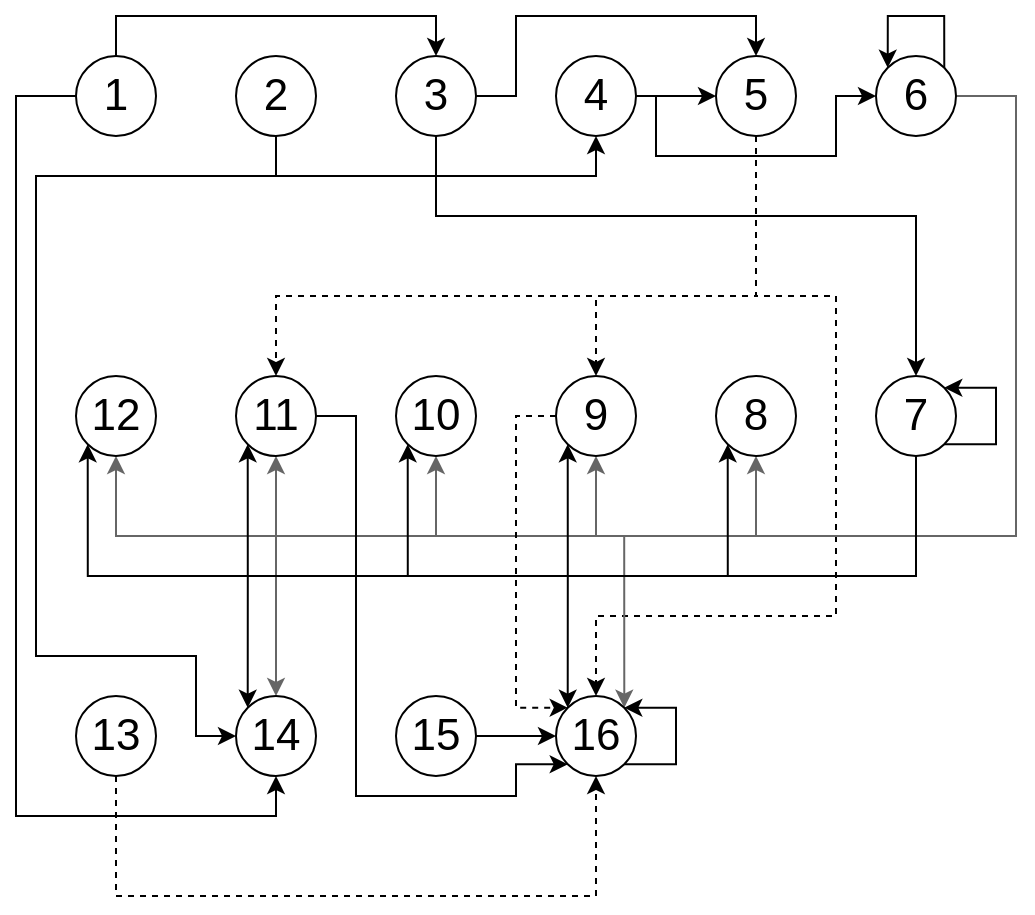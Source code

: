<mxfile version="20.6.0" type="device"><diagram id="dowhCvBdt1XiSA0Q6il9" name="Страница 1"><mxGraphModel dx="593" dy="835" grid="1" gridSize="10" guides="1" tooltips="1" connect="1" arrows="1" fold="1" page="1" pageScale="1" pageWidth="1654" pageHeight="1169" math="0" shadow="0"><root><mxCell id="0"/><mxCell id="1" parent="0"/><mxCell id="f-6lN8Yv3cg4JpVWwKca-2" style="edgeStyle=orthogonalEdgeStyle;rounded=0;orthogonalLoop=1;jettySize=auto;html=1;entryX=0.5;entryY=0;entryDx=0;entryDy=0;fontSize=22;" parent="1" source="JyElD0zoQAbUA7hhbYBN-1" target="JyElD0zoQAbUA7hhbYBN-3" edge="1"><mxGeometry relative="1" as="geometry"><Array as="points"><mxPoint x="180" y="100"/><mxPoint x="340" y="100"/></Array></mxGeometry></mxCell><mxCell id="f-6lN8Yv3cg4JpVWwKca-6" style="edgeStyle=orthogonalEdgeStyle;rounded=0;orthogonalLoop=1;jettySize=auto;html=1;entryX=0.5;entryY=1;entryDx=0;entryDy=0;fontSize=22;" parent="1" source="JyElD0zoQAbUA7hhbYBN-1" target="JyElD0zoQAbUA7hhbYBN-14" edge="1"><mxGeometry relative="1" as="geometry"><Array as="points"><mxPoint x="130" y="140"/><mxPoint x="130" y="500"/><mxPoint x="260" y="500"/></Array></mxGeometry></mxCell><mxCell id="JyElD0zoQAbUA7hhbYBN-1" value="&lt;font style=&quot;font-size: 22px;&quot;&gt;1&lt;/font&gt;" style="ellipse;whiteSpace=wrap;html=1;aspect=fixed;" parent="1" vertex="1"><mxGeometry x="160" y="120" width="40" height="40" as="geometry"/></mxCell><mxCell id="f-6lN8Yv3cg4JpVWwKca-3" style="edgeStyle=orthogonalEdgeStyle;rounded=0;orthogonalLoop=1;jettySize=auto;html=1;entryX=0.5;entryY=1;entryDx=0;entryDy=0;fontSize=22;" parent="1" source="JyElD0zoQAbUA7hhbYBN-2" target="JyElD0zoQAbUA7hhbYBN-4" edge="1"><mxGeometry relative="1" as="geometry"><Array as="points"><mxPoint x="260" y="180"/><mxPoint x="420" y="180"/></Array></mxGeometry></mxCell><mxCell id="f-6lN8Yv3cg4JpVWwKca-7" style="edgeStyle=orthogonalEdgeStyle;rounded=0;orthogonalLoop=1;jettySize=auto;html=1;fontSize=22;entryX=0;entryY=0.5;entryDx=0;entryDy=0;" parent="1" source="JyElD0zoQAbUA7hhbYBN-2" target="JyElD0zoQAbUA7hhbYBN-14" edge="1"><mxGeometry relative="1" as="geometry"><mxPoint x="290" y="520" as="targetPoint"/><Array as="points"><mxPoint x="260" y="180"/><mxPoint x="140" y="180"/><mxPoint x="140" y="420"/><mxPoint x="220" y="420"/><mxPoint x="220" y="460"/></Array></mxGeometry></mxCell><mxCell id="JyElD0zoQAbUA7hhbYBN-2" value="&lt;font style=&quot;font-size: 22px;&quot;&gt;2&lt;/font&gt;" style="ellipse;whiteSpace=wrap;html=1;aspect=fixed;" parent="1" vertex="1"><mxGeometry x="240" y="120" width="40" height="40" as="geometry"/></mxCell><mxCell id="f-6lN8Yv3cg4JpVWwKca-4" style="edgeStyle=orthogonalEdgeStyle;rounded=0;orthogonalLoop=1;jettySize=auto;html=1;entryX=0.5;entryY=0;entryDx=0;entryDy=0;fontSize=22;" parent="1" source="JyElD0zoQAbUA7hhbYBN-3" target="JyElD0zoQAbUA7hhbYBN-5" edge="1"><mxGeometry relative="1" as="geometry"><Array as="points"><mxPoint x="380" y="140"/><mxPoint x="380" y="100"/><mxPoint x="500" y="100"/></Array></mxGeometry></mxCell><mxCell id="f-6lN8Yv3cg4JpVWwKca-8" style="edgeStyle=orthogonalEdgeStyle;rounded=0;orthogonalLoop=1;jettySize=auto;html=1;entryX=0.5;entryY=0;entryDx=0;entryDy=0;fontSize=22;" parent="1" source="JyElD0zoQAbUA7hhbYBN-3" target="JyElD0zoQAbUA7hhbYBN-7" edge="1"><mxGeometry relative="1" as="geometry"><Array as="points"><mxPoint x="340" y="200"/><mxPoint x="580" y="200"/></Array></mxGeometry></mxCell><mxCell id="JyElD0zoQAbUA7hhbYBN-3" value="&lt;font style=&quot;font-size: 22px;&quot;&gt;3&lt;/font&gt;" style="ellipse;whiteSpace=wrap;html=1;aspect=fixed;" parent="1" vertex="1"><mxGeometry x="320" y="120" width="40" height="40" as="geometry"/></mxCell><mxCell id="f-6lN8Yv3cg4JpVWwKca-5" style="edgeStyle=orthogonalEdgeStyle;rounded=0;orthogonalLoop=1;jettySize=auto;html=1;entryX=0;entryY=0.5;entryDx=0;entryDy=0;fontSize=22;" parent="1" source="JyElD0zoQAbUA7hhbYBN-4" target="JyElD0zoQAbUA7hhbYBN-5" edge="1"><mxGeometry relative="1" as="geometry"/></mxCell><mxCell id="f-6lN8Yv3cg4JpVWwKca-9" style="edgeStyle=orthogonalEdgeStyle;rounded=0;orthogonalLoop=1;jettySize=auto;html=1;entryX=0;entryY=0.5;entryDx=0;entryDy=0;fontSize=22;" parent="1" source="JyElD0zoQAbUA7hhbYBN-4" target="JyElD0zoQAbUA7hhbYBN-6" edge="1"><mxGeometry relative="1" as="geometry"><Array as="points"><mxPoint x="450" y="140"/><mxPoint x="450" y="170"/><mxPoint x="540" y="170"/><mxPoint x="540" y="140"/></Array></mxGeometry></mxCell><mxCell id="JyElD0zoQAbUA7hhbYBN-4" value="&lt;font style=&quot;font-size: 22px;&quot;&gt;4&lt;/font&gt;" style="ellipse;whiteSpace=wrap;html=1;aspect=fixed;" parent="1" vertex="1"><mxGeometry x="400" y="120" width="40" height="40" as="geometry"/></mxCell><mxCell id="f-6lN8Yv3cg4JpVWwKca-10" style="edgeStyle=orthogonalEdgeStyle;rounded=0;orthogonalLoop=1;jettySize=auto;html=1;entryX=0.5;entryY=0;entryDx=0;entryDy=0;fontSize=22;dashed=1;" parent="1" source="JyElD0zoQAbUA7hhbYBN-5" target="JyElD0zoQAbUA7hhbYBN-9" edge="1"><mxGeometry relative="1" as="geometry"><Array as="points"><mxPoint x="500" y="240"/><mxPoint x="420" y="240"/></Array></mxGeometry></mxCell><mxCell id="f-6lN8Yv3cg4JpVWwKca-11" style="edgeStyle=orthogonalEdgeStyle;rounded=0;orthogonalLoop=1;jettySize=auto;html=1;entryX=0.5;entryY=0;entryDx=0;entryDy=0;fontSize=22;dashed=1;" parent="1" source="JyElD0zoQAbUA7hhbYBN-5" target="JyElD0zoQAbUA7hhbYBN-11" edge="1"><mxGeometry relative="1" as="geometry"><Array as="points"><mxPoint x="500" y="240"/><mxPoint x="260" y="240"/></Array></mxGeometry></mxCell><mxCell id="f-6lN8Yv3cg4JpVWwKca-12" style="edgeStyle=orthogonalEdgeStyle;rounded=0;orthogonalLoop=1;jettySize=auto;html=1;entryX=0.5;entryY=0;entryDx=0;entryDy=0;fontSize=22;dashed=1;" parent="1" source="JyElD0zoQAbUA7hhbYBN-5" target="JyElD0zoQAbUA7hhbYBN-16" edge="1"><mxGeometry relative="1" as="geometry"><Array as="points"><mxPoint x="500" y="240"/><mxPoint x="540" y="240"/><mxPoint x="540" y="400"/><mxPoint x="420" y="400"/></Array></mxGeometry></mxCell><mxCell id="JyElD0zoQAbUA7hhbYBN-5" value="&lt;font style=&quot;font-size: 22px;&quot;&gt;5&lt;/font&gt;" style="ellipse;whiteSpace=wrap;html=1;aspect=fixed;" parent="1" vertex="1"><mxGeometry x="480" y="120" width="40" height="40" as="geometry"/></mxCell><mxCell id="f-6lN8Yv3cg4JpVWwKca-15" style="edgeStyle=orthogonalEdgeStyle;rounded=0;orthogonalLoop=1;jettySize=auto;html=1;entryX=0.5;entryY=1;entryDx=0;entryDy=0;fontSize=22;elbow=vertical;exitX=1;exitY=0.5;exitDx=0;exitDy=0;fillColor=#f5f5f5;gradientColor=#b3b3b3;strokeColor=#666666;" parent="1" source="JyElD0zoQAbUA7hhbYBN-6" target="JyElD0zoQAbUA7hhbYBN-8" edge="1"><mxGeometry relative="1" as="geometry"><Array as="points"><mxPoint x="630" y="140"/><mxPoint x="630" y="360"/><mxPoint x="500" y="360"/></Array></mxGeometry></mxCell><mxCell id="f-6lN8Yv3cg4JpVWwKca-16" style="edgeStyle=orthogonalEdgeStyle;rounded=0;orthogonalLoop=1;jettySize=auto;html=1;entryX=0.5;entryY=1;entryDx=0;entryDy=0;fontSize=22;elbow=vertical;fillColor=#f5f5f5;gradientColor=#b3b3b3;strokeColor=#666666;" parent="1" source="JyElD0zoQAbUA7hhbYBN-6" target="JyElD0zoQAbUA7hhbYBN-9" edge="1"><mxGeometry relative="1" as="geometry"><Array as="points"><mxPoint x="630" y="140"/><mxPoint x="630" y="360"/><mxPoint x="420" y="360"/></Array></mxGeometry></mxCell><mxCell id="f-6lN8Yv3cg4JpVWwKca-17" style="edgeStyle=orthogonalEdgeStyle;rounded=0;orthogonalLoop=1;jettySize=auto;html=1;entryX=0.5;entryY=1;entryDx=0;entryDy=0;fontSize=22;elbow=vertical;fillColor=#f5f5f5;gradientColor=#b3b3b3;strokeColor=#666666;" parent="1" source="JyElD0zoQAbUA7hhbYBN-6" target="JyElD0zoQAbUA7hhbYBN-10" edge="1"><mxGeometry relative="1" as="geometry"><Array as="points"><mxPoint x="630" y="140"/><mxPoint x="630" y="360"/><mxPoint x="340" y="360"/></Array></mxGeometry></mxCell><mxCell id="f-6lN8Yv3cg4JpVWwKca-18" style="edgeStyle=orthogonalEdgeStyle;rounded=0;orthogonalLoop=1;jettySize=auto;html=1;entryX=0.5;entryY=1;entryDx=0;entryDy=0;fontSize=22;elbow=vertical;fillColor=#f5f5f5;gradientColor=#b3b3b3;strokeColor=#666666;" parent="1" source="JyElD0zoQAbUA7hhbYBN-6" target="JyElD0zoQAbUA7hhbYBN-11" edge="1"><mxGeometry relative="1" as="geometry"><Array as="points"><mxPoint x="630" y="140"/><mxPoint x="630" y="360"/><mxPoint x="260" y="360"/></Array></mxGeometry></mxCell><mxCell id="f-6lN8Yv3cg4JpVWwKca-19" style="edgeStyle=orthogonalEdgeStyle;rounded=0;orthogonalLoop=1;jettySize=auto;html=1;entryX=0.5;entryY=1;entryDx=0;entryDy=0;fontSize=22;elbow=vertical;fillColor=#f5f5f5;gradientColor=#b3b3b3;strokeColor=#666666;" parent="1" source="JyElD0zoQAbUA7hhbYBN-6" target="JyElD0zoQAbUA7hhbYBN-12" edge="1"><mxGeometry relative="1" as="geometry"><Array as="points"><mxPoint x="630" y="140"/><mxPoint x="630" y="360"/><mxPoint x="180" y="360"/></Array></mxGeometry></mxCell><mxCell id="f-6lN8Yv3cg4JpVWwKca-20" style="edgeStyle=orthogonalEdgeStyle;rounded=0;orthogonalLoop=1;jettySize=auto;html=1;entryX=0.5;entryY=0;entryDx=0;entryDy=0;fontSize=22;elbow=vertical;fillColor=#f5f5f5;gradientColor=#b3b3b3;strokeColor=#666666;" parent="1" source="JyElD0zoQAbUA7hhbYBN-6" target="JyElD0zoQAbUA7hhbYBN-14" edge="1"><mxGeometry relative="1" as="geometry"><Array as="points"><mxPoint x="630" y="140"/><mxPoint x="630" y="360"/><mxPoint x="260" y="360"/></Array></mxGeometry></mxCell><mxCell id="f-6lN8Yv3cg4JpVWwKca-21" style="edgeStyle=orthogonalEdgeStyle;rounded=0;orthogonalLoop=1;jettySize=auto;html=1;entryX=1;entryY=0;entryDx=0;entryDy=0;fontSize=22;elbow=vertical;fillColor=#f5f5f5;gradientColor=#b3b3b3;strokeColor=#666666;" parent="1" source="JyElD0zoQAbUA7hhbYBN-6" target="JyElD0zoQAbUA7hhbYBN-16" edge="1"><mxGeometry relative="1" as="geometry"><Array as="points"><mxPoint x="630" y="140"/><mxPoint x="630" y="360"/><mxPoint x="434" y="360"/></Array></mxGeometry></mxCell><mxCell id="JyElD0zoQAbUA7hhbYBN-6" value="&lt;font style=&quot;font-size: 22px;&quot;&gt;6&lt;/font&gt;" style="ellipse;whiteSpace=wrap;html=1;aspect=fixed;" parent="1" vertex="1"><mxGeometry x="560" y="120" width="40" height="40" as="geometry"/></mxCell><mxCell id="f-6lN8Yv3cg4JpVWwKca-22" style="edgeStyle=orthogonalEdgeStyle;rounded=0;orthogonalLoop=1;jettySize=auto;html=1;entryX=0;entryY=1;entryDx=0;entryDy=0;fontSize=22;elbow=vertical;" parent="1" source="JyElD0zoQAbUA7hhbYBN-7" target="JyElD0zoQAbUA7hhbYBN-8" edge="1"><mxGeometry relative="1" as="geometry"><Array as="points"><mxPoint x="580" y="380"/><mxPoint x="486" y="380"/></Array></mxGeometry></mxCell><mxCell id="f-6lN8Yv3cg4JpVWwKca-23" style="edgeStyle=orthogonalEdgeStyle;rounded=0;orthogonalLoop=1;jettySize=auto;html=1;entryX=0;entryY=1;entryDx=0;entryDy=0;fontSize=22;elbow=vertical;" parent="1" source="JyElD0zoQAbUA7hhbYBN-7" target="JyElD0zoQAbUA7hhbYBN-9" edge="1"><mxGeometry relative="1" as="geometry"><Array as="points"><mxPoint x="580" y="380"/><mxPoint x="406" y="380"/></Array></mxGeometry></mxCell><mxCell id="f-6lN8Yv3cg4JpVWwKca-24" style="edgeStyle=orthogonalEdgeStyle;rounded=0;orthogonalLoop=1;jettySize=auto;html=1;entryX=0;entryY=1;entryDx=0;entryDy=0;fontSize=22;elbow=vertical;" parent="1" source="JyElD0zoQAbUA7hhbYBN-7" target="JyElD0zoQAbUA7hhbYBN-10" edge="1"><mxGeometry relative="1" as="geometry"><Array as="points"><mxPoint x="580" y="380"/><mxPoint x="326" y="380"/></Array></mxGeometry></mxCell><mxCell id="f-6lN8Yv3cg4JpVWwKca-25" style="edgeStyle=orthogonalEdgeStyle;rounded=0;orthogonalLoop=1;jettySize=auto;html=1;entryX=0;entryY=1;entryDx=0;entryDy=0;fontSize=22;elbow=vertical;" parent="1" source="JyElD0zoQAbUA7hhbYBN-7" target="JyElD0zoQAbUA7hhbYBN-11" edge="1"><mxGeometry relative="1" as="geometry"><Array as="points"><mxPoint x="580" y="380"/><mxPoint x="246" y="380"/></Array></mxGeometry></mxCell><mxCell id="f-6lN8Yv3cg4JpVWwKca-26" style="edgeStyle=orthogonalEdgeStyle;rounded=0;orthogonalLoop=1;jettySize=auto;html=1;entryX=0;entryY=1;entryDx=0;entryDy=0;fontSize=22;elbow=vertical;" parent="1" source="JyElD0zoQAbUA7hhbYBN-7" target="JyElD0zoQAbUA7hhbYBN-12" edge="1"><mxGeometry relative="1" as="geometry"><Array as="points"><mxPoint x="580" y="380"/><mxPoint x="166" y="380"/></Array></mxGeometry></mxCell><mxCell id="f-6lN8Yv3cg4JpVWwKca-27" style="edgeStyle=orthogonalEdgeStyle;rounded=0;orthogonalLoop=1;jettySize=auto;html=1;entryX=0;entryY=0;entryDx=0;entryDy=0;fontSize=22;elbow=vertical;" parent="1" source="JyElD0zoQAbUA7hhbYBN-7" target="JyElD0zoQAbUA7hhbYBN-14" edge="1"><mxGeometry relative="1" as="geometry"><Array as="points"><mxPoint x="580" y="380"/><mxPoint x="246" y="380"/></Array></mxGeometry></mxCell><mxCell id="f-6lN8Yv3cg4JpVWwKca-28" style="edgeStyle=orthogonalEdgeStyle;rounded=0;orthogonalLoop=1;jettySize=auto;html=1;entryX=0;entryY=0;entryDx=0;entryDy=0;fontSize=22;elbow=vertical;" parent="1" source="JyElD0zoQAbUA7hhbYBN-7" target="JyElD0zoQAbUA7hhbYBN-16" edge="1"><mxGeometry relative="1" as="geometry"><Array as="points"><mxPoint x="580" y="380"/><mxPoint x="406" y="380"/></Array></mxGeometry></mxCell><mxCell id="JyElD0zoQAbUA7hhbYBN-7" value="&lt;font style=&quot;font-size: 22px;&quot;&gt;7&lt;/font&gt;" style="ellipse;whiteSpace=wrap;html=1;aspect=fixed;" parent="1" vertex="1"><mxGeometry x="560" y="280" width="40" height="40" as="geometry"/></mxCell><mxCell id="JyElD0zoQAbUA7hhbYBN-8" value="&lt;font style=&quot;font-size: 22px;&quot;&gt;8&lt;/font&gt;" style="ellipse;whiteSpace=wrap;html=1;aspect=fixed;" parent="1" vertex="1"><mxGeometry x="480" y="280" width="40" height="40" as="geometry"/></mxCell><mxCell id="f-6lN8Yv3cg4JpVWwKca-36" style="edgeStyle=orthogonalEdgeStyle;rounded=0;orthogonalLoop=1;jettySize=auto;html=1;entryX=0;entryY=0;entryDx=0;entryDy=0;fontSize=22;elbow=vertical;dashed=1;" parent="1" source="JyElD0zoQAbUA7hhbYBN-9" target="JyElD0zoQAbUA7hhbYBN-16" edge="1"><mxGeometry relative="1" as="geometry"><Array as="points"><mxPoint x="380" y="300"/><mxPoint x="380" y="446"/></Array></mxGeometry></mxCell><mxCell id="JyElD0zoQAbUA7hhbYBN-9" value="&lt;font style=&quot;font-size: 22px;&quot;&gt;9&lt;/font&gt;" style="ellipse;whiteSpace=wrap;html=1;aspect=fixed;" parent="1" vertex="1"><mxGeometry x="400" y="280" width="40" height="40" as="geometry"/></mxCell><mxCell id="JyElD0zoQAbUA7hhbYBN-10" value="&lt;font style=&quot;font-size: 22px;&quot;&gt;10&lt;/font&gt;" style="ellipse;whiteSpace=wrap;html=1;aspect=fixed;" parent="1" vertex="1"><mxGeometry x="320" y="280" width="40" height="40" as="geometry"/></mxCell><mxCell id="f-6lN8Yv3cg4JpVWwKca-37" style="edgeStyle=orthogonalEdgeStyle;rounded=0;orthogonalLoop=1;jettySize=auto;html=1;entryX=0;entryY=1;entryDx=0;entryDy=0;fontSize=22;elbow=vertical;" parent="1" source="JyElD0zoQAbUA7hhbYBN-11" target="JyElD0zoQAbUA7hhbYBN-16" edge="1"><mxGeometry relative="1" as="geometry"><Array as="points"><mxPoint x="300" y="300"/><mxPoint x="300" y="490"/><mxPoint x="380" y="490"/><mxPoint x="380" y="474"/></Array></mxGeometry></mxCell><mxCell id="JyElD0zoQAbUA7hhbYBN-11" value="&lt;font style=&quot;font-size: 22px;&quot;&gt;11&lt;/font&gt;" style="ellipse;whiteSpace=wrap;html=1;aspect=fixed;" parent="1" vertex="1"><mxGeometry x="240" y="280" width="40" height="40" as="geometry"/></mxCell><mxCell id="JyElD0zoQAbUA7hhbYBN-12" value="&lt;font style=&quot;font-size: 22px;&quot;&gt;12&lt;/font&gt;" style="ellipse;whiteSpace=wrap;html=1;aspect=fixed;" parent="1" vertex="1"><mxGeometry x="160" y="280" width="40" height="40" as="geometry"/></mxCell><mxCell id="f-6lN8Yv3cg4JpVWwKca-31" style="edgeStyle=orthogonalEdgeStyle;rounded=0;orthogonalLoop=1;jettySize=auto;html=1;entryX=0.5;entryY=1;entryDx=0;entryDy=0;fontSize=22;elbow=vertical;dashed=1;" parent="1" source="JyElD0zoQAbUA7hhbYBN-13" target="JyElD0zoQAbUA7hhbYBN-16" edge="1"><mxGeometry relative="1" as="geometry"><Array as="points"><mxPoint x="180" y="540"/><mxPoint x="420" y="540"/></Array></mxGeometry></mxCell><mxCell id="JyElD0zoQAbUA7hhbYBN-13" value="&lt;font style=&quot;font-size: 22px;&quot;&gt;13&lt;/font&gt;" style="ellipse;whiteSpace=wrap;html=1;aspect=fixed;" parent="1" vertex="1"><mxGeometry x="160" y="440" width="40" height="40" as="geometry"/></mxCell><mxCell id="JyElD0zoQAbUA7hhbYBN-14" value="&lt;font style=&quot;font-size: 22px;&quot;&gt;14&lt;/font&gt;" style="ellipse;whiteSpace=wrap;html=1;aspect=fixed;" parent="1" vertex="1"><mxGeometry x="240" y="440" width="40" height="40" as="geometry"/></mxCell><mxCell id="f-6lN8Yv3cg4JpVWwKca-32" style="edgeStyle=orthogonalEdgeStyle;rounded=0;orthogonalLoop=1;jettySize=auto;html=1;entryX=0;entryY=0.5;entryDx=0;entryDy=0;fontSize=22;elbow=vertical;" parent="1" source="JyElD0zoQAbUA7hhbYBN-15" target="JyElD0zoQAbUA7hhbYBN-16" edge="1"><mxGeometry relative="1" as="geometry"><Array as="points"><mxPoint x="390" y="460"/><mxPoint x="390" y="460"/></Array></mxGeometry></mxCell><mxCell id="JyElD0zoQAbUA7hhbYBN-15" value="&lt;font style=&quot;font-size: 22px;&quot;&gt;15&lt;/font&gt;" style="ellipse;whiteSpace=wrap;html=1;aspect=fixed;" parent="1" vertex="1"><mxGeometry x="320" y="440" width="40" height="40" as="geometry"/></mxCell><mxCell id="JyElD0zoQAbUA7hhbYBN-16" value="&lt;font style=&quot;font-size: 22px;&quot;&gt;16&lt;/font&gt;" style="ellipse;whiteSpace=wrap;html=1;aspect=fixed;" parent="1" vertex="1"><mxGeometry x="400" y="440" width="40" height="40" as="geometry"/></mxCell><mxCell id="f-6lN8Yv3cg4JpVWwKca-29" style="edgeStyle=orthogonalEdgeStyle;rounded=0;orthogonalLoop=1;jettySize=auto;html=1;entryX=0;entryY=0;entryDx=0;entryDy=0;fontSize=22;elbow=vertical;exitX=1;exitY=0;exitDx=0;exitDy=0;" parent="1" source="JyElD0zoQAbUA7hhbYBN-6" target="JyElD0zoQAbUA7hhbYBN-6" edge="1"><mxGeometry relative="1" as="geometry"><Array as="points"><mxPoint x="594" y="100"/><mxPoint x="566" y="100"/></Array></mxGeometry></mxCell><mxCell id="f-6lN8Yv3cg4JpVWwKca-30" style="edgeStyle=orthogonalEdgeStyle;rounded=0;orthogonalLoop=1;jettySize=auto;html=1;entryX=1;entryY=0;entryDx=0;entryDy=0;fontSize=22;elbow=vertical;exitX=1;exitY=1;exitDx=0;exitDy=0;" parent="1" source="JyElD0zoQAbUA7hhbYBN-7" target="JyElD0zoQAbUA7hhbYBN-7" edge="1"><mxGeometry relative="1" as="geometry"><Array as="points"><mxPoint x="620" y="314"/><mxPoint x="620" y="286"/></Array></mxGeometry></mxCell><mxCell id="f-6lN8Yv3cg4JpVWwKca-33" style="edgeStyle=orthogonalEdgeStyle;rounded=0;orthogonalLoop=1;jettySize=auto;html=1;entryX=1;entryY=0;entryDx=0;entryDy=0;fontSize=22;elbow=vertical;exitX=1;exitY=1;exitDx=0;exitDy=0;" parent="1" source="JyElD0zoQAbUA7hhbYBN-16" target="JyElD0zoQAbUA7hhbYBN-16" edge="1"><mxGeometry relative="1" as="geometry"><Array as="points"><mxPoint x="460" y="474"/><mxPoint x="460" y="446"/></Array></mxGeometry></mxCell></root></mxGraphModel></diagram></mxfile>